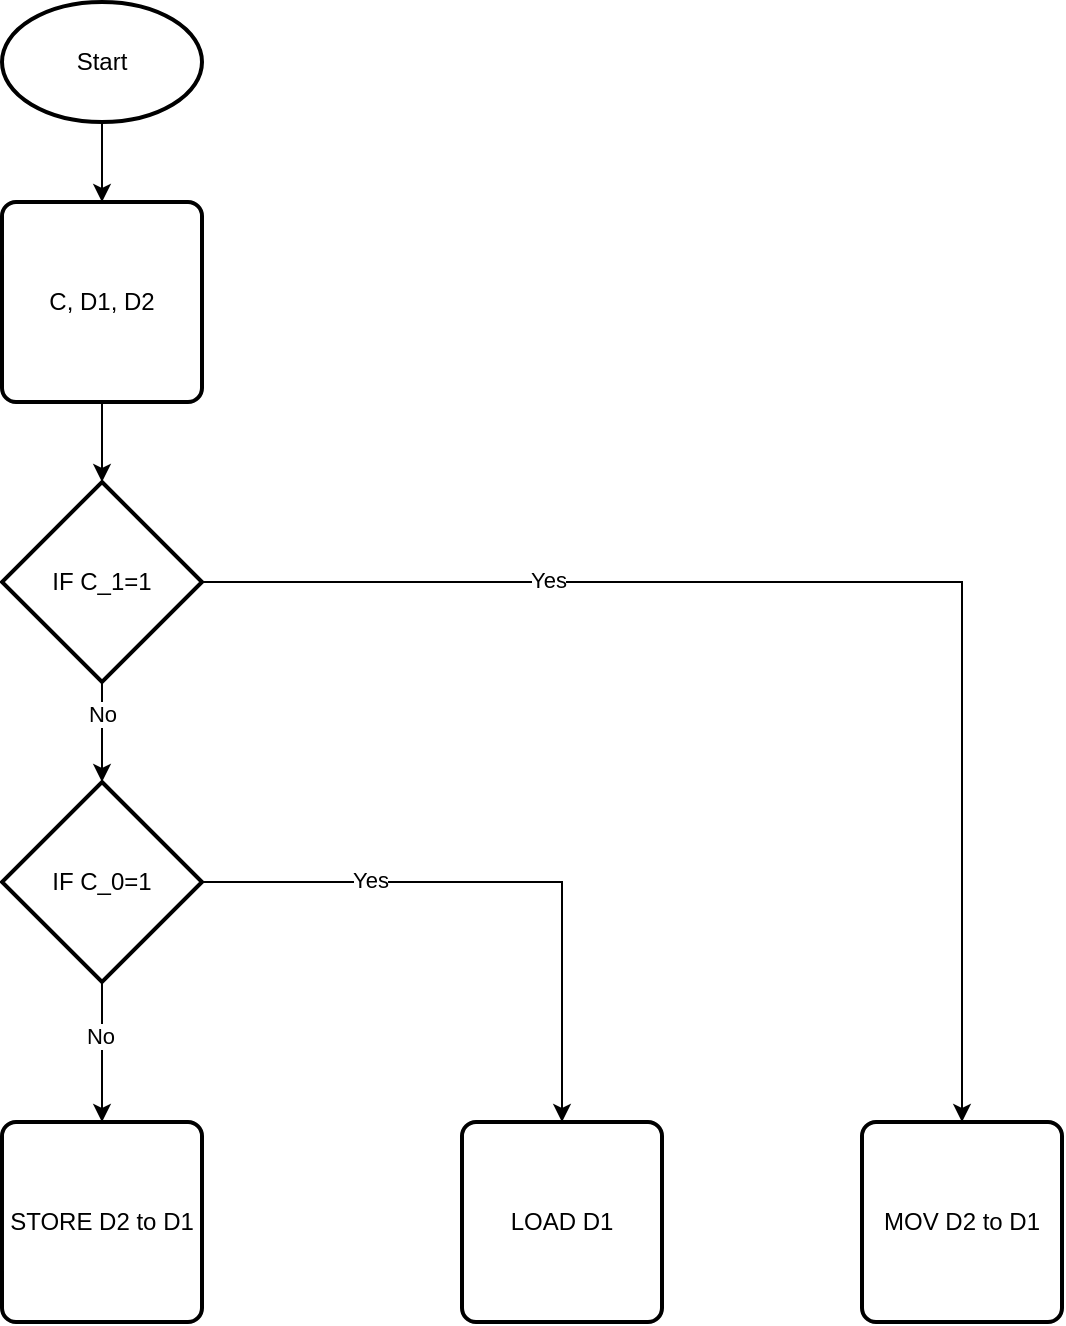 <mxfile version="13.3.1" type="device"><diagram id="Zli0dpi7CioB2tYPhH8a" name="페이지-1"><mxGraphModel dx="1038" dy="607" grid="1" gridSize="10" guides="1" tooltips="1" connect="1" arrows="1" fold="1" page="1" pageScale="1" pageWidth="827" pageHeight="1169" math="0" shadow="0"><root><mxCell id="0"/><mxCell id="1" parent="0"/><mxCell id="tXd8R1EzCGMYz6mPiOW_-14" value="" style="edgeStyle=orthogonalEdgeStyle;rounded=0;orthogonalLoop=1;jettySize=auto;html=1;" edge="1" parent="1" source="tXd8R1EzCGMYz6mPiOW_-1" target="tXd8R1EzCGMYz6mPiOW_-13"><mxGeometry relative="1" as="geometry"/></mxCell><mxCell id="tXd8R1EzCGMYz6mPiOW_-1" value="Start" style="strokeWidth=2;html=1;shape=mxgraph.flowchart.start_1;whiteSpace=wrap;" vertex="1" parent="1"><mxGeometry x="200" y="20" width="100" height="60" as="geometry"/></mxCell><mxCell id="tXd8R1EzCGMYz6mPiOW_-22" style="edgeStyle=orthogonalEdgeStyle;rounded=0;orthogonalLoop=1;jettySize=auto;html=1;" edge="1" parent="1" source="tXd8R1EzCGMYz6mPiOW_-9" target="tXd8R1EzCGMYz6mPiOW_-21"><mxGeometry relative="1" as="geometry"/></mxCell><mxCell id="tXd8R1EzCGMYz6mPiOW_-27" value="Yes" style="edgeLabel;html=1;align=center;verticalAlign=middle;resizable=0;points=[];" vertex="1" connectable="0" parent="tXd8R1EzCGMYz6mPiOW_-22"><mxGeometry x="-0.441" y="1" relative="1" as="geometry"><mxPoint as="offset"/></mxGeometry></mxCell><mxCell id="tXd8R1EzCGMYz6mPiOW_-24" value="" style="edgeStyle=orthogonalEdgeStyle;rounded=0;orthogonalLoop=1;jettySize=auto;html=1;" edge="1" parent="1" source="tXd8R1EzCGMYz6mPiOW_-9" target="tXd8R1EzCGMYz6mPiOW_-23"><mxGeometry relative="1" as="geometry"/></mxCell><mxCell id="tXd8R1EzCGMYz6mPiOW_-25" value="No" style="edgeLabel;html=1;align=center;verticalAlign=middle;resizable=0;points=[];" vertex="1" connectable="0" parent="tXd8R1EzCGMYz6mPiOW_-24"><mxGeometry x="-0.222" y="-1" relative="1" as="geometry"><mxPoint as="offset"/></mxGeometry></mxCell><mxCell id="tXd8R1EzCGMYz6mPiOW_-9" value="IF C_0=1" style="strokeWidth=2;html=1;shape=mxgraph.flowchart.decision;whiteSpace=wrap;" vertex="1" parent="1"><mxGeometry x="200" y="410" width="100" height="100" as="geometry"/></mxCell><mxCell id="tXd8R1EzCGMYz6mPiOW_-12" value="" style="edgeStyle=orthogonalEdgeStyle;rounded=0;orthogonalLoop=1;jettySize=auto;html=1;" edge="1" parent="1" source="tXd8R1EzCGMYz6mPiOW_-11" target="tXd8R1EzCGMYz6mPiOW_-9"><mxGeometry relative="1" as="geometry"/></mxCell><mxCell id="tXd8R1EzCGMYz6mPiOW_-17" value="No" style="edgeLabel;html=1;align=center;verticalAlign=middle;resizable=0;points=[];" vertex="1" connectable="0" parent="tXd8R1EzCGMYz6mPiOW_-12"><mxGeometry x="-0.384" relative="1" as="geometry"><mxPoint as="offset"/></mxGeometry></mxCell><mxCell id="tXd8R1EzCGMYz6mPiOW_-20" style="edgeStyle=orthogonalEdgeStyle;rounded=0;orthogonalLoop=1;jettySize=auto;html=1;" edge="1" parent="1" source="tXd8R1EzCGMYz6mPiOW_-11" target="tXd8R1EzCGMYz6mPiOW_-19"><mxGeometry relative="1" as="geometry"/></mxCell><mxCell id="tXd8R1EzCGMYz6mPiOW_-26" value="Yes" style="edgeLabel;html=1;align=center;verticalAlign=middle;resizable=0;points=[];" vertex="1" connectable="0" parent="tXd8R1EzCGMYz6mPiOW_-20"><mxGeometry x="-0.469" y="1" relative="1" as="geometry"><mxPoint as="offset"/></mxGeometry></mxCell><mxCell id="tXd8R1EzCGMYz6mPiOW_-11" value="IF C_1=1" style="strokeWidth=2;html=1;shape=mxgraph.flowchart.decision;whiteSpace=wrap;" vertex="1" parent="1"><mxGeometry x="200" y="260" width="100" height="100" as="geometry"/></mxCell><mxCell id="tXd8R1EzCGMYz6mPiOW_-15" value="" style="edgeStyle=orthogonalEdgeStyle;rounded=0;orthogonalLoop=1;jettySize=auto;html=1;" edge="1" parent="1" source="tXd8R1EzCGMYz6mPiOW_-13" target="tXd8R1EzCGMYz6mPiOW_-11"><mxGeometry relative="1" as="geometry"/></mxCell><mxCell id="tXd8R1EzCGMYz6mPiOW_-13" value="C, D1, D2" style="rounded=1;whiteSpace=wrap;html=1;absoluteArcSize=1;arcSize=14;strokeWidth=2;" vertex="1" parent="1"><mxGeometry x="200" y="120" width="100" height="100" as="geometry"/></mxCell><mxCell id="tXd8R1EzCGMYz6mPiOW_-19" value="MOV D2 to D1" style="rounded=1;whiteSpace=wrap;html=1;absoluteArcSize=1;arcSize=14;strokeWidth=2;" vertex="1" parent="1"><mxGeometry x="630" y="580" width="100" height="100" as="geometry"/></mxCell><mxCell id="tXd8R1EzCGMYz6mPiOW_-21" value="LOAD D1" style="rounded=1;whiteSpace=wrap;html=1;absoluteArcSize=1;arcSize=14;strokeWidth=2;" vertex="1" parent="1"><mxGeometry x="430" y="580" width="100" height="100" as="geometry"/></mxCell><mxCell id="tXd8R1EzCGMYz6mPiOW_-23" value="STORE D2 to D1" style="rounded=1;whiteSpace=wrap;html=1;absoluteArcSize=1;arcSize=14;strokeWidth=2;" vertex="1" parent="1"><mxGeometry x="200" y="580" width="100" height="100" as="geometry"/></mxCell></root></mxGraphModel></diagram></mxfile>